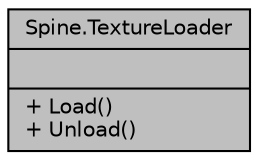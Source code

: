 digraph "Spine.TextureLoader"
{
 // LATEX_PDF_SIZE
  edge [fontname="Helvetica",fontsize="10",labelfontname="Helvetica",labelfontsize="10"];
  node [fontname="Helvetica",fontsize="10",shape=record];
  Node1 [label="{Spine.TextureLoader\n||+ Load()\l+ Unload()\l}",height=0.2,width=0.4,color="black", fillcolor="grey75", style="filled", fontcolor="black",tooltip=" "];
}
